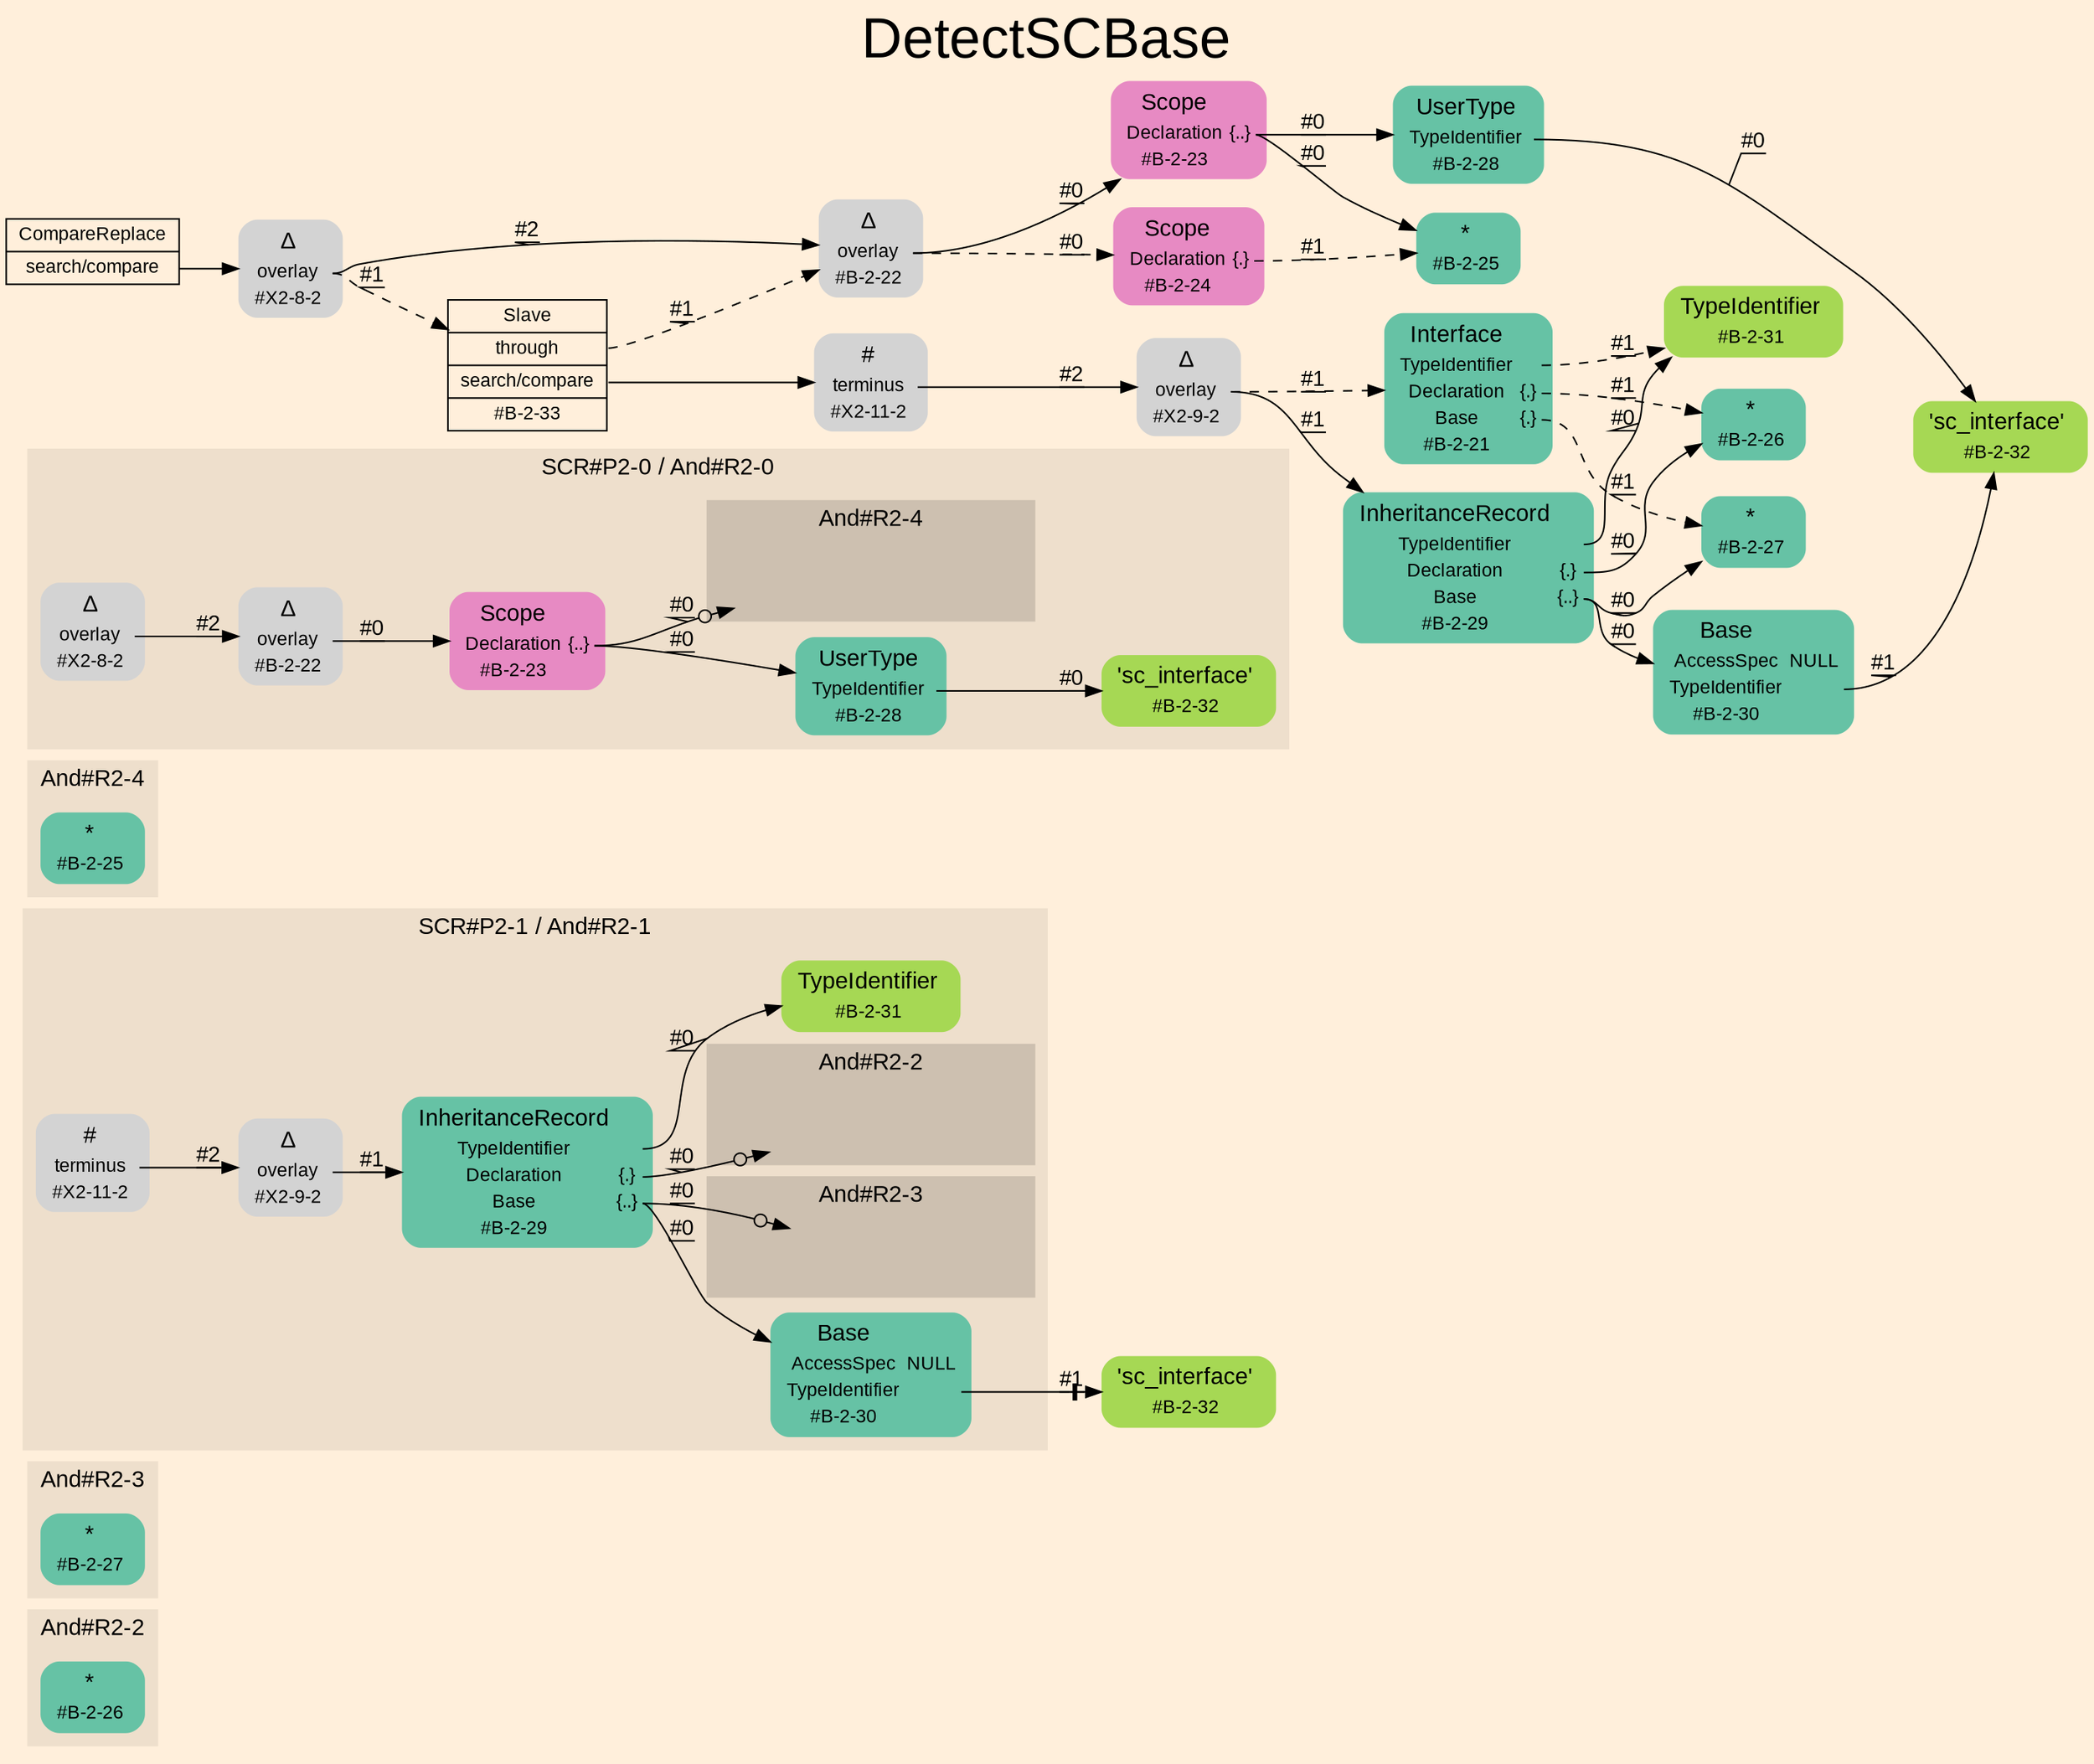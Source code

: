 digraph "DetectSCBase" {
label = "DetectSCBase"
labelloc = t
fontsize = "36"
graph [
    rankdir = "LR"
    ranksep = 0.3
    bgcolor = antiquewhite1
    color = black
    fontcolor = black
    fontname = "Arial"
];
node [
    fontname = "Arial"
];
edge [
    fontname = "Arial"
];

// -------------------- figure And#R2-2 --------------------
// -------- region And#R2-2 ----------
subgraph "clusterAnd#R2-2" {
    label = "And#R2-2"
    style = "filled"
    color = antiquewhite2
    fontsize = "15"
    "And#R2-2/#B-2-26" [
        // -------- block And#R2-2/#B-2-26 ----------
        shape = "plaintext"
        fillcolor = "/set28/1"
        label = <<TABLE BORDER="0" CELLBORDER="0" CELLSPACING="0">
         <TR><TD><FONT POINT-SIZE="15.0">*</FONT></TD><TD></TD></TR>
         <TR><TD>#B-2-26</TD><TD PORT="port0"></TD></TR>
        </TABLE>>
        style = "rounded,filled"
        fontsize = "12"
    ];
    
}


// -------------------- figure And#R2-3 --------------------
// -------- region And#R2-3 ----------
subgraph "clusterAnd#R2-3" {
    label = "And#R2-3"
    style = "filled"
    color = antiquewhite2
    fontsize = "15"
    "And#R2-3/#B-2-27" [
        // -------- block And#R2-3/#B-2-27 ----------
        shape = "plaintext"
        fillcolor = "/set28/1"
        label = <<TABLE BORDER="0" CELLBORDER="0" CELLSPACING="0">
         <TR><TD><FONT POINT-SIZE="15.0">*</FONT></TD><TD></TD></TR>
         <TR><TD>#B-2-27</TD><TD PORT="port0"></TD></TR>
        </TABLE>>
        style = "rounded,filled"
        fontsize = "12"
    ];
    
}


// -------------------- figure And#R2-1 --------------------
// -------- region And#R2-1 ----------
subgraph "clusterAnd#R2-1" {
    label = "SCR#P2-1 / And#R2-1"
    style = "filled"
    color = antiquewhite2
    fontsize = "15"
    "And#R2-1/#X2-9-2" [
        // -------- block And#R2-1/#X2-9-2 ----------
        shape = "plaintext"
        label = <<TABLE BORDER="0" CELLBORDER="0" CELLSPACING="0">
         <TR><TD><FONT POINT-SIZE="15.0">Δ</FONT></TD><TD></TD></TR>
         <TR><TD>overlay</TD><TD PORT="port0"></TD></TR>
         <TR><TD>#X2-9-2</TD><TD PORT="port1"></TD></TR>
        </TABLE>>
        style = "rounded,filled"
        fontsize = "12"
    ];
    
    "And#R2-1/#X2-11-2" [
        // -------- block And#R2-1/#X2-11-2 ----------
        shape = "plaintext"
        label = <<TABLE BORDER="0" CELLBORDER="0" CELLSPACING="0">
         <TR><TD><FONT POINT-SIZE="15.0">#</FONT></TD><TD></TD></TR>
         <TR><TD>terminus</TD><TD PORT="port0"></TD></TR>
         <TR><TD>#X2-11-2</TD><TD PORT="port1"></TD></TR>
        </TABLE>>
        style = "rounded,filled"
        fontsize = "12"
    ];
    
    "And#R2-1/#B-2-30" [
        // -------- block And#R2-1/#B-2-30 ----------
        shape = "plaintext"
        fillcolor = "/set28/1"
        label = <<TABLE BORDER="0" CELLBORDER="0" CELLSPACING="0">
         <TR><TD><FONT POINT-SIZE="15.0">Base</FONT></TD><TD></TD></TR>
         <TR><TD>AccessSpec</TD><TD PORT="port0">NULL</TD></TR>
         <TR><TD>TypeIdentifier</TD><TD PORT="port1"></TD></TR>
         <TR><TD>#B-2-30</TD><TD PORT="port2"></TD></TR>
        </TABLE>>
        style = "rounded,filled"
        fontsize = "12"
    ];
    
    "And#R2-1/#B-2-29" [
        // -------- block And#R2-1/#B-2-29 ----------
        shape = "plaintext"
        fillcolor = "/set28/1"
        label = <<TABLE BORDER="0" CELLBORDER="0" CELLSPACING="0">
         <TR><TD><FONT POINT-SIZE="15.0">InheritanceRecord</FONT></TD><TD></TD></TR>
         <TR><TD>TypeIdentifier</TD><TD PORT="port0"></TD></TR>
         <TR><TD>Declaration</TD><TD PORT="port1">{.}</TD></TR>
         <TR><TD>Base</TD><TD PORT="port2">{..}</TD></TR>
         <TR><TD>#B-2-29</TD><TD PORT="port3"></TD></TR>
        </TABLE>>
        style = "rounded,filled"
        fontsize = "12"
    ];
    
    "And#R2-1/#B-2-31" [
        // -------- block And#R2-1/#B-2-31 ----------
        shape = "plaintext"
        fillcolor = "/set28/5"
        label = <<TABLE BORDER="0" CELLBORDER="0" CELLSPACING="0">
         <TR><TD><FONT POINT-SIZE="15.0">TypeIdentifier</FONT></TD><TD></TD></TR>
         <TR><TD>#B-2-31</TD><TD PORT="port0"></TD></TR>
        </TABLE>>
        style = "rounded,filled"
        fontsize = "12"
    ];
    
    // -------- region And#R2-1/And#R2-2 ----------
    subgraph "clusterAnd#R2-1/And#R2-2" {
        label = "And#R2-2"
        style = "filled"
        color = antiquewhite3
        fontsize = "15"
        "And#R2-1/And#R2-2/#B-2-26" [
            // -------- block And#R2-1/And#R2-2/#B-2-26 ----------
            shape = none
            fillcolor = "/set28/1"
            style = "invisible"
        ];
        
    }
    
    // -------- region And#R2-1/And#R2-3 ----------
    subgraph "clusterAnd#R2-1/And#R2-3" {
        label = "And#R2-3"
        style = "filled"
        color = antiquewhite3
        fontsize = "15"
        "And#R2-1/And#R2-3/#B-2-27" [
            // -------- block And#R2-1/And#R2-3/#B-2-27 ----------
            shape = none
            fillcolor = "/set28/1"
            style = "invisible"
        ];
        
    }
    
}

"And#R2-1/#B-2-32" [
    // -------- block And#R2-1/#B-2-32 ----------
    shape = "plaintext"
    fillcolor = "/set28/5"
    label = <<TABLE BORDER="0" CELLBORDER="0" CELLSPACING="0">
     <TR><TD><FONT POINT-SIZE="15.0">'sc_interface'</FONT></TD><TD></TD></TR>
     <TR><TD>#B-2-32</TD><TD PORT="port0"></TD></TR>
    </TABLE>>
    style = "rounded,filled"
    fontsize = "12"
];

"And#R2-1/#X2-9-2":port0 -> "And#R2-1/#B-2-29" [
    label = "#1"
    decorate = true
    color = black
    fontcolor = black
];

"And#R2-1/#X2-11-2":port0 -> "And#R2-1/#X2-9-2" [
    label = "#2"
    decorate = true
    color = black
    fontcolor = black
];

"And#R2-1/#B-2-30":port1 -> "And#R2-1/#B-2-32" [
    arrowhead="normalnonetee"
    label = "#1"
    decorate = true
    color = black
    fontcolor = black
];

"And#R2-1/#B-2-29":port0 -> "And#R2-1/#B-2-31" [
    label = "#0"
    decorate = true
    color = black
    fontcolor = black
];

"And#R2-1/#B-2-29":port1 -> "And#R2-1/And#R2-2/#B-2-26" [
    arrowhead="normalnoneodot"
    label = "#0"
    decorate = true
    color = black
    fontcolor = black
];

"And#R2-1/#B-2-29":port2 -> "And#R2-1/And#R2-3/#B-2-27" [
    arrowhead="normalnoneodot"
    label = "#0"
    decorate = true
    color = black
    fontcolor = black
];

"And#R2-1/#B-2-29":port2 -> "And#R2-1/#B-2-30" [
    label = "#0"
    decorate = true
    color = black
    fontcolor = black
];


// -------------------- figure And#R2-4 --------------------
// -------- region And#R2-4 ----------
subgraph "clusterAnd#R2-4" {
    label = "And#R2-4"
    style = "filled"
    color = antiquewhite2
    fontsize = "15"
    "And#R2-4/#B-2-25" [
        // -------- block And#R2-4/#B-2-25 ----------
        shape = "plaintext"
        fillcolor = "/set28/1"
        label = <<TABLE BORDER="0" CELLBORDER="0" CELLSPACING="0">
         <TR><TD><FONT POINT-SIZE="15.0">*</FONT></TD><TD></TD></TR>
         <TR><TD>#B-2-25</TD><TD PORT="port0"></TD></TR>
        </TABLE>>
        style = "rounded,filled"
        fontsize = "12"
    ];
    
}


// -------------------- figure And#R2-0 --------------------
// -------- region And#R2-0 ----------
subgraph "clusterAnd#R2-0" {
    label = "SCR#P2-0 / And#R2-0"
    style = "filled"
    color = antiquewhite2
    fontsize = "15"
    "And#R2-0/#B-2-23" [
        // -------- block And#R2-0/#B-2-23 ----------
        shape = "plaintext"
        fillcolor = "/set28/4"
        label = <<TABLE BORDER="0" CELLBORDER="0" CELLSPACING="0">
         <TR><TD><FONT POINT-SIZE="15.0">Scope</FONT></TD><TD></TD></TR>
         <TR><TD>Declaration</TD><TD PORT="port0">{..}</TD></TR>
         <TR><TD>#B-2-23</TD><TD PORT="port1"></TD></TR>
        </TABLE>>
        style = "rounded,filled"
        fontsize = "12"
    ];
    
    "And#R2-0/#B-2-32" [
        // -------- block And#R2-0/#B-2-32 ----------
        shape = "plaintext"
        fillcolor = "/set28/5"
        label = <<TABLE BORDER="0" CELLBORDER="0" CELLSPACING="0">
         <TR><TD><FONT POINT-SIZE="15.0">'sc_interface'</FONT></TD><TD></TD></TR>
         <TR><TD>#B-2-32</TD><TD PORT="port0"></TD></TR>
        </TABLE>>
        style = "rounded,filled"
        fontsize = "12"
    ];
    
    "And#R2-0/#B-2-28" [
        // -------- block And#R2-0/#B-2-28 ----------
        shape = "plaintext"
        fillcolor = "/set28/1"
        label = <<TABLE BORDER="0" CELLBORDER="0" CELLSPACING="0">
         <TR><TD><FONT POINT-SIZE="15.0">UserType</FONT></TD><TD></TD></TR>
         <TR><TD>TypeIdentifier</TD><TD PORT="port0"></TD></TR>
         <TR><TD>#B-2-28</TD><TD PORT="port1"></TD></TR>
        </TABLE>>
        style = "rounded,filled"
        fontsize = "12"
    ];
    
    "And#R2-0/#B-2-22" [
        // -------- block And#R2-0/#B-2-22 ----------
        shape = "plaintext"
        label = <<TABLE BORDER="0" CELLBORDER="0" CELLSPACING="0">
         <TR><TD><FONT POINT-SIZE="15.0">Δ</FONT></TD><TD></TD></TR>
         <TR><TD>overlay</TD><TD PORT="port0"></TD></TR>
         <TR><TD>#B-2-22</TD><TD PORT="port1"></TD></TR>
        </TABLE>>
        style = "rounded,filled"
        fontsize = "12"
    ];
    
    "And#R2-0/#X2-8-2" [
        // -------- block And#R2-0/#X2-8-2 ----------
        shape = "plaintext"
        label = <<TABLE BORDER="0" CELLBORDER="0" CELLSPACING="0">
         <TR><TD><FONT POINT-SIZE="15.0">Δ</FONT></TD><TD></TD></TR>
         <TR><TD>overlay</TD><TD PORT="port0"></TD></TR>
         <TR><TD>#X2-8-2</TD><TD PORT="port1"></TD></TR>
        </TABLE>>
        style = "rounded,filled"
        fontsize = "12"
    ];
    
    // -------- region And#R2-0/And#R2-4 ----------
    subgraph "clusterAnd#R2-0/And#R2-4" {
        label = "And#R2-4"
        style = "filled"
        color = antiquewhite3
        fontsize = "15"
        "And#R2-0/And#R2-4/#B-2-25" [
            // -------- block And#R2-0/And#R2-4/#B-2-25 ----------
            shape = none
            fillcolor = "/set28/1"
            style = "invisible"
        ];
        
    }
    
}

"And#R2-0/#B-2-23":port0 -> "And#R2-0/And#R2-4/#B-2-25" [
    arrowhead="normalnoneodot"
    label = "#0"
    decorate = true
    color = black
    fontcolor = black
];

"And#R2-0/#B-2-23":port0 -> "And#R2-0/#B-2-28" [
    label = "#0"
    decorate = true
    color = black
    fontcolor = black
];

"And#R2-0/#B-2-28":port0 -> "And#R2-0/#B-2-32" [
    label = "#0"
    decorate = true
    color = black
    fontcolor = black
];

"And#R2-0/#B-2-22":port0 -> "And#R2-0/#B-2-23" [
    label = "#0"
    decorate = true
    color = black
    fontcolor = black
];

"And#R2-0/#X2-8-2":port0 -> "And#R2-0/#B-2-22" [
    label = "#2"
    decorate = true
    color = black
    fontcolor = black
];


// -------------------- transformation figure --------------------
"CR#X2-10-2" [
    // -------- block CR#X2-10-2 ----------
    shape = "record"
    fillcolor = antiquewhite1
    label = "<fixed> CompareReplace | <port0> search/compare"
    style = "filled"
    fontsize = "12"
    color = black
    fontcolor = black
];

"#X2-8-2" [
    // -------- block #X2-8-2 ----------
    shape = "plaintext"
    label = <<TABLE BORDER="0" CELLBORDER="0" CELLSPACING="0">
     <TR><TD><FONT POINT-SIZE="15.0">Δ</FONT></TD><TD></TD></TR>
     <TR><TD>overlay</TD><TD PORT="port0"></TD></TR>
     <TR><TD>#X2-8-2</TD><TD PORT="port1"></TD></TR>
    </TABLE>>
    style = "rounded,filled"
    fontsize = "12"
];

"#B-2-22" [
    // -------- block #B-2-22 ----------
    shape = "plaintext"
    label = <<TABLE BORDER="0" CELLBORDER="0" CELLSPACING="0">
     <TR><TD><FONT POINT-SIZE="15.0">Δ</FONT></TD><TD></TD></TR>
     <TR><TD>overlay</TD><TD PORT="port0"></TD></TR>
     <TR><TD>#B-2-22</TD><TD PORT="port1"></TD></TR>
    </TABLE>>
    style = "rounded,filled"
    fontsize = "12"
];

"#B-2-23" [
    // -------- block #B-2-23 ----------
    shape = "plaintext"
    fillcolor = "/set28/4"
    label = <<TABLE BORDER="0" CELLBORDER="0" CELLSPACING="0">
     <TR><TD><FONT POINT-SIZE="15.0">Scope</FONT></TD><TD></TD></TR>
     <TR><TD>Declaration</TD><TD PORT="port0">{..}</TD></TR>
     <TR><TD>#B-2-23</TD><TD PORT="port1"></TD></TR>
    </TABLE>>
    style = "rounded,filled"
    fontsize = "12"
];

"#B-2-25" [
    // -------- block #B-2-25 ----------
    shape = "plaintext"
    fillcolor = "/set28/1"
    label = <<TABLE BORDER="0" CELLBORDER="0" CELLSPACING="0">
     <TR><TD><FONT POINT-SIZE="15.0">*</FONT></TD><TD></TD></TR>
     <TR><TD>#B-2-25</TD><TD PORT="port0"></TD></TR>
    </TABLE>>
    style = "rounded,filled"
    fontsize = "12"
];

"#B-2-28" [
    // -------- block #B-2-28 ----------
    shape = "plaintext"
    fillcolor = "/set28/1"
    label = <<TABLE BORDER="0" CELLBORDER="0" CELLSPACING="0">
     <TR><TD><FONT POINT-SIZE="15.0">UserType</FONT></TD><TD></TD></TR>
     <TR><TD>TypeIdentifier</TD><TD PORT="port0"></TD></TR>
     <TR><TD>#B-2-28</TD><TD PORT="port1"></TD></TR>
    </TABLE>>
    style = "rounded,filled"
    fontsize = "12"
];

"#B-2-32" [
    // -------- block #B-2-32 ----------
    shape = "plaintext"
    fillcolor = "/set28/5"
    label = <<TABLE BORDER="0" CELLBORDER="0" CELLSPACING="0">
     <TR><TD><FONT POINT-SIZE="15.0">'sc_interface'</FONT></TD><TD></TD></TR>
     <TR><TD>#B-2-32</TD><TD PORT="port0"></TD></TR>
    </TABLE>>
    style = "rounded,filled"
    fontsize = "12"
];

"#B-2-24" [
    // -------- block #B-2-24 ----------
    shape = "plaintext"
    fillcolor = "/set28/4"
    label = <<TABLE BORDER="0" CELLBORDER="0" CELLSPACING="0">
     <TR><TD><FONT POINT-SIZE="15.0">Scope</FONT></TD><TD></TD></TR>
     <TR><TD>Declaration</TD><TD PORT="port0">{.}</TD></TR>
     <TR><TD>#B-2-24</TD><TD PORT="port1"></TD></TR>
    </TABLE>>
    style = "rounded,filled"
    fontsize = "12"
];

"#B-2-33" [
    // -------- block #B-2-33 ----------
    shape = "record"
    fillcolor = antiquewhite1
    label = "<fixed> Slave | <port0> through | <port1> search/compare | <port2> #B-2-33"
    style = "filled"
    fontsize = "12"
    color = black
    fontcolor = black
];

"#X2-11-2" [
    // -------- block #X2-11-2 ----------
    shape = "plaintext"
    label = <<TABLE BORDER="0" CELLBORDER="0" CELLSPACING="0">
     <TR><TD><FONT POINT-SIZE="15.0">#</FONT></TD><TD></TD></TR>
     <TR><TD>terminus</TD><TD PORT="port0"></TD></TR>
     <TR><TD>#X2-11-2</TD><TD PORT="port1"></TD></TR>
    </TABLE>>
    style = "rounded,filled"
    fontsize = "12"
];

"#X2-9-2" [
    // -------- block #X2-9-2 ----------
    shape = "plaintext"
    label = <<TABLE BORDER="0" CELLBORDER="0" CELLSPACING="0">
     <TR><TD><FONT POINT-SIZE="15.0">Δ</FONT></TD><TD></TD></TR>
     <TR><TD>overlay</TD><TD PORT="port0"></TD></TR>
     <TR><TD>#X2-9-2</TD><TD PORT="port1"></TD></TR>
    </TABLE>>
    style = "rounded,filled"
    fontsize = "12"
];

"#B-2-29" [
    // -------- block #B-2-29 ----------
    shape = "plaintext"
    fillcolor = "/set28/1"
    label = <<TABLE BORDER="0" CELLBORDER="0" CELLSPACING="0">
     <TR><TD><FONT POINT-SIZE="15.0">InheritanceRecord</FONT></TD><TD></TD></TR>
     <TR><TD>TypeIdentifier</TD><TD PORT="port0"></TD></TR>
     <TR><TD>Declaration</TD><TD PORT="port1">{.}</TD></TR>
     <TR><TD>Base</TD><TD PORT="port2">{..}</TD></TR>
     <TR><TD>#B-2-29</TD><TD PORT="port3"></TD></TR>
    </TABLE>>
    style = "rounded,filled"
    fontsize = "12"
];

"#B-2-31" [
    // -------- block #B-2-31 ----------
    shape = "plaintext"
    fillcolor = "/set28/5"
    label = <<TABLE BORDER="0" CELLBORDER="0" CELLSPACING="0">
     <TR><TD><FONT POINT-SIZE="15.0">TypeIdentifier</FONT></TD><TD></TD></TR>
     <TR><TD>#B-2-31</TD><TD PORT="port0"></TD></TR>
    </TABLE>>
    style = "rounded,filled"
    fontsize = "12"
];

"#B-2-26" [
    // -------- block #B-2-26 ----------
    shape = "plaintext"
    fillcolor = "/set28/1"
    label = <<TABLE BORDER="0" CELLBORDER="0" CELLSPACING="0">
     <TR><TD><FONT POINT-SIZE="15.0">*</FONT></TD><TD></TD></TR>
     <TR><TD>#B-2-26</TD><TD PORT="port0"></TD></TR>
    </TABLE>>
    style = "rounded,filled"
    fontsize = "12"
];

"#B-2-27" [
    // -------- block #B-2-27 ----------
    shape = "plaintext"
    fillcolor = "/set28/1"
    label = <<TABLE BORDER="0" CELLBORDER="0" CELLSPACING="0">
     <TR><TD><FONT POINT-SIZE="15.0">*</FONT></TD><TD></TD></TR>
     <TR><TD>#B-2-27</TD><TD PORT="port0"></TD></TR>
    </TABLE>>
    style = "rounded,filled"
    fontsize = "12"
];

"#B-2-30" [
    // -------- block #B-2-30 ----------
    shape = "plaintext"
    fillcolor = "/set28/1"
    label = <<TABLE BORDER="0" CELLBORDER="0" CELLSPACING="0">
     <TR><TD><FONT POINT-SIZE="15.0">Base</FONT></TD><TD></TD></TR>
     <TR><TD>AccessSpec</TD><TD PORT="port0">NULL</TD></TR>
     <TR><TD>TypeIdentifier</TD><TD PORT="port1"></TD></TR>
     <TR><TD>#B-2-30</TD><TD PORT="port2"></TD></TR>
    </TABLE>>
    style = "rounded,filled"
    fontsize = "12"
];

"#B-2-21" [
    // -------- block #B-2-21 ----------
    shape = "plaintext"
    fillcolor = "/set28/1"
    label = <<TABLE BORDER="0" CELLBORDER="0" CELLSPACING="0">
     <TR><TD><FONT POINT-SIZE="15.0">Interface</FONT></TD><TD></TD></TR>
     <TR><TD>TypeIdentifier</TD><TD PORT="port0"></TD></TR>
     <TR><TD>Declaration</TD><TD PORT="port1">{.}</TD></TR>
     <TR><TD>Base</TD><TD PORT="port2">{.}</TD></TR>
     <TR><TD>#B-2-21</TD><TD PORT="port3"></TD></TR>
    </TABLE>>
    style = "rounded,filled"
    fontsize = "12"
];

"CR#X2-10-2":port0 -> "#X2-8-2" [
    label = ""
    decorate = true
    color = black
    fontcolor = black
];

"#X2-8-2":port0 -> "#B-2-22" [
    label = "#2"
    decorate = true
    color = black
    fontcolor = black
];

"#X2-8-2":port0 -> "#B-2-33" [
    style="dashed"
    label = "#1"
    decorate = true
    color = black
    fontcolor = black
];

"#B-2-22":port0 -> "#B-2-23" [
    label = "#0"
    decorate = true
    color = black
    fontcolor = black
];

"#B-2-22":port0 -> "#B-2-24" [
    style="dashed"
    label = "#0"
    decorate = true
    color = black
    fontcolor = black
];

"#B-2-23":port0 -> "#B-2-25" [
    label = "#0"
    decorate = true
    color = black
    fontcolor = black
];

"#B-2-23":port0 -> "#B-2-28" [
    label = "#0"
    decorate = true
    color = black
    fontcolor = black
];

"#B-2-28":port0 -> "#B-2-32" [
    label = "#0"
    decorate = true
    color = black
    fontcolor = black
];

"#B-2-24":port0 -> "#B-2-25" [
    style="dashed"
    label = "#1"
    decorate = true
    color = black
    fontcolor = black
];

"#B-2-33":port0 -> "#B-2-22" [
    style="dashed"
    label = "#1"
    decorate = true
    color = black
    fontcolor = black
];

"#B-2-33":port1 -> "#X2-11-2" [
    label = ""
    decorate = true
    color = black
    fontcolor = black
];

"#X2-11-2":port0 -> "#X2-9-2" [
    label = "#2"
    decorate = true
    color = black
    fontcolor = black
];

"#X2-9-2":port0 -> "#B-2-29" [
    label = "#1"
    decorate = true
    color = black
    fontcolor = black
];

"#X2-9-2":port0 -> "#B-2-21" [
    style="dashed"
    label = "#1"
    decorate = true
    color = black
    fontcolor = black
];

"#B-2-29":port0 -> "#B-2-31" [
    label = "#0"
    decorate = true
    color = black
    fontcolor = black
];

"#B-2-29":port1 -> "#B-2-26" [
    label = "#0"
    decorate = true
    color = black
    fontcolor = black
];

"#B-2-29":port2 -> "#B-2-27" [
    label = "#0"
    decorate = true
    color = black
    fontcolor = black
];

"#B-2-29":port2 -> "#B-2-30" [
    label = "#0"
    decorate = true
    color = black
    fontcolor = black
];

"#B-2-30":port1 -> "#B-2-32" [
    label = "#1"
    decorate = true
    color = black
    fontcolor = black
];

"#B-2-21":port0 -> "#B-2-31" [
    style="dashed"
    label = "#1"
    decorate = true
    color = black
    fontcolor = black
];

"#B-2-21":port1 -> "#B-2-26" [
    style="dashed"
    label = "#1"
    decorate = true
    color = black
    fontcolor = black
];

"#B-2-21":port2 -> "#B-2-27" [
    style="dashed"
    label = "#1"
    decorate = true
    color = black
    fontcolor = black
];


}
